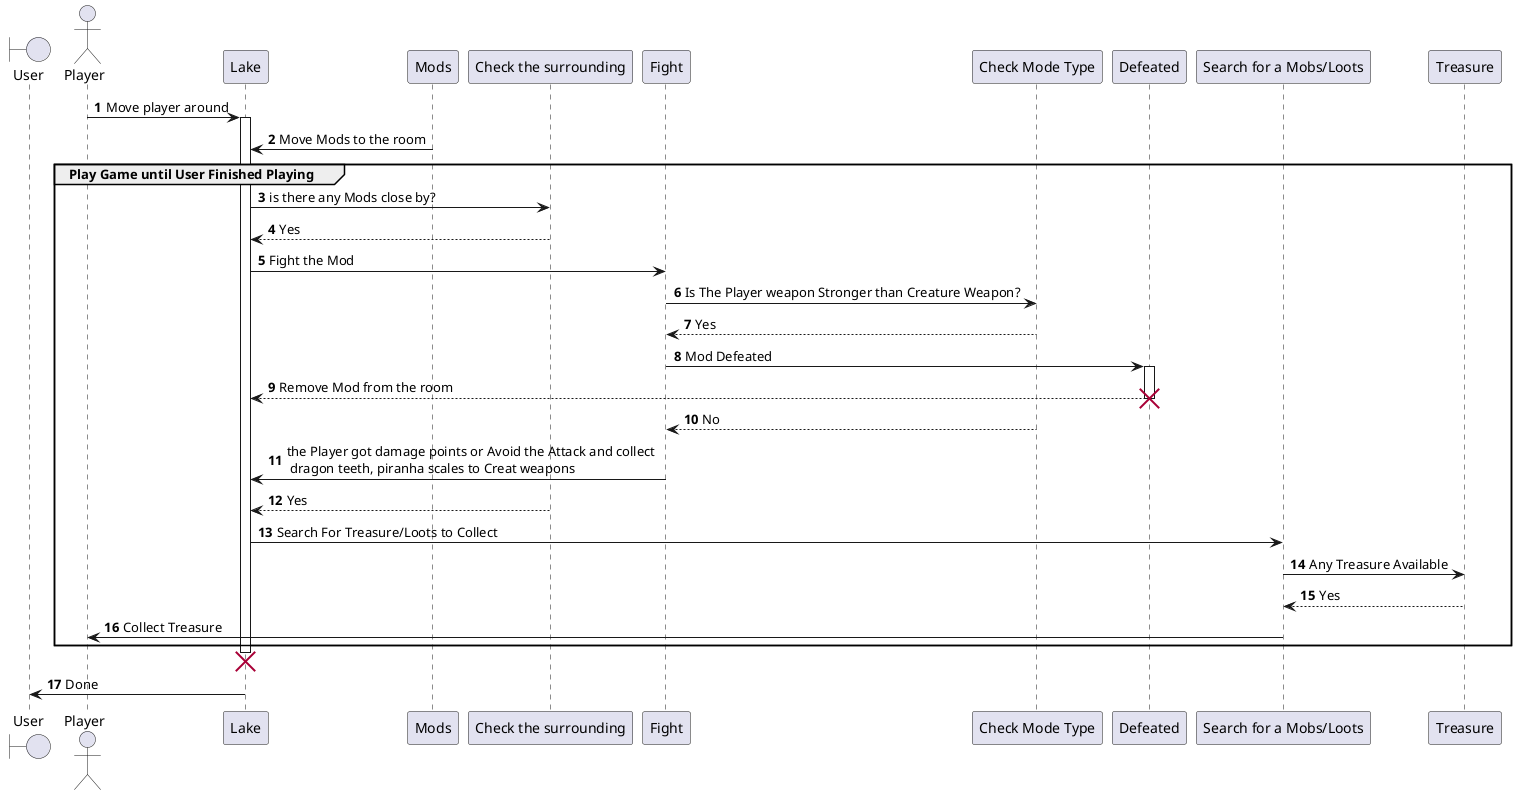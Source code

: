 @startuml
'https://plantuml.com/sequence-diagram

autonumber
boundary " User"
actor Player
'actor Creature #red
Player -> Lake: Move player around

activate Lake
Mods -> Lake: Move Mods to the room
group Play Game until User Finished Playing
Lake -> "Check the surrounding": is there any Mods close by?
"Check the surrounding" --> Lake: Yes
Lake -> Fight: Fight the Mod

Fight -> "Check Mode Type": Is The Player weapon Stronger than Creature Weapon?
"Check Mode Type" --> Fight: Yes
Fight -> Defeated: Mod Defeated
activate Defeated
Defeated --> Lake: Remove Mod from the room
destroy Defeated
"Check Mode Type" --> Fight: No
Fight -> Lake:  the Player got damage points or Avoid the Attack and collect \n dragon teeth, piranha scales to Creat weapons
"Check the surrounding" --> Lake: Yes

Lake -> "Search for a Mobs/Loots": Search For Treasure/Loots to Collect
"Search for a Mobs/Loots" -> Treasure: Any Treasure Available
Treasure --> "Search for a Mobs/Loots": Yes
"Search for a Mobs/Loots" -> Player: Collect Treasure



end
deactivate Lake
destroy Lake

Lake ->" User": Done
@enduml